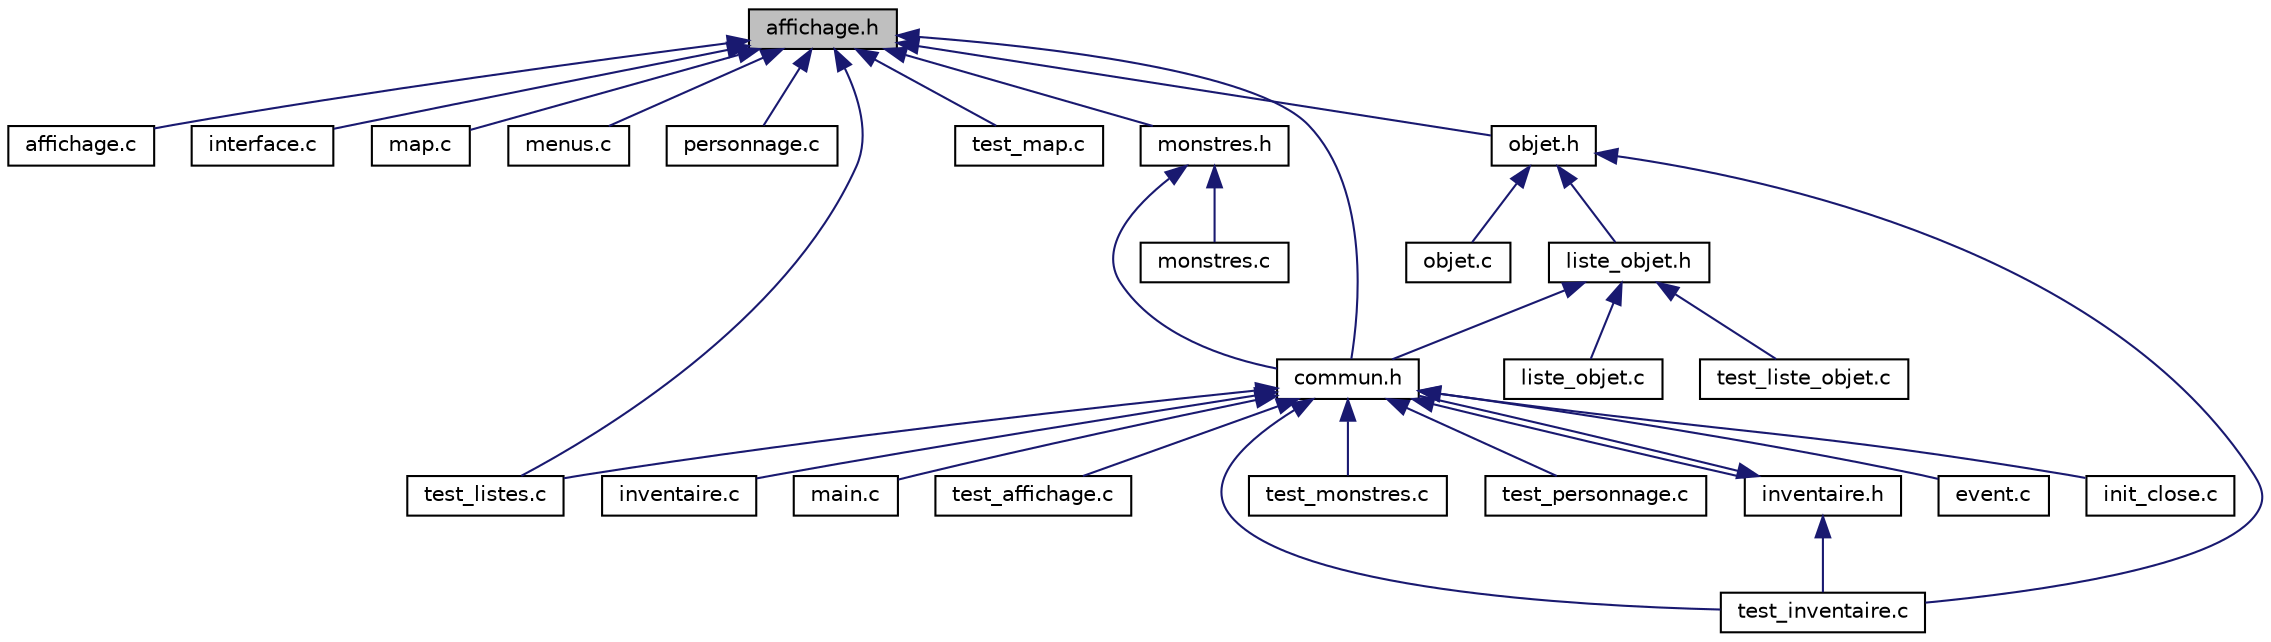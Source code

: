digraph "affichage.h"
{
 // LATEX_PDF_SIZE
  edge [fontname="Helvetica",fontsize="10",labelfontname="Helvetica",labelfontsize="10"];
  node [fontname="Helvetica",fontsize="10",shape=record];
  Node1 [label="affichage.h",height=0.2,width=0.4,color="black", fillcolor="grey75", style="filled", fontcolor="black",tooltip=" "];
  Node1 -> Node2 [dir="back",color="midnightblue",fontsize="10",style="solid"];
  Node2 [label="affichage.c",height=0.2,width=0.4,color="black", fillcolor="white", style="filled",URL="$da/d68/affichage_8c.html",tooltip="Fichier contenant toutes les fonctions relatives à l'affichage."];
  Node1 -> Node3 [dir="back",color="midnightblue",fontsize="10",style="solid"];
  Node3 [label="interface.c",height=0.2,width=0.4,color="black", fillcolor="white", style="filled",URL="$dd/dda/interface_8c.html",tooltip=" "];
  Node1 -> Node4 [dir="back",color="midnightblue",fontsize="10",style="solid"];
  Node4 [label="map.c",height=0.2,width=0.4,color="black", fillcolor="white", style="filled",URL="$d3/d7a/map_8c.html",tooltip=" "];
  Node1 -> Node5 [dir="back",color="midnightblue",fontsize="10",style="solid"];
  Node5 [label="menus.c",height=0.2,width=0.4,color="black", fillcolor="white", style="filled",URL="$de/dea/menus_8c.html",tooltip=" "];
  Node1 -> Node6 [dir="back",color="midnightblue",fontsize="10",style="solid"];
  Node6 [label="personnage.c",height=0.2,width=0.4,color="black", fillcolor="white", style="filled",URL="$dd/dce/personnage_8c.html",tooltip="Fichier contenant toutes les fonctions concernant le personnage."];
  Node1 -> Node7 [dir="back",color="midnightblue",fontsize="10",style="solid"];
  Node7 [label="test_listes.c",height=0.2,width=0.4,color="black", fillcolor="white", style="filled",URL="$d7/d17/test__listes_8c.html",tooltip=" "];
  Node1 -> Node8 [dir="back",color="midnightblue",fontsize="10",style="solid"];
  Node8 [label="test_map.c",height=0.2,width=0.4,color="black", fillcolor="white", style="filled",URL="$d8/dda/test__map_8c.html",tooltip=" "];
  Node1 -> Node9 [dir="back",color="midnightblue",fontsize="10",style="solid"];
  Node9 [label="monstres.h",height=0.2,width=0.4,color="black", fillcolor="white", style="filled",URL="$d0/d1f/monstres_8h.html",tooltip=" "];
  Node9 -> Node10 [dir="back",color="midnightblue",fontsize="10",style="solid"];
  Node10 [label="monstres.c",height=0.2,width=0.4,color="black", fillcolor="white", style="filled",URL="$d9/d79/monstres_8c.html",tooltip=" "];
  Node9 -> Node11 [dir="back",color="midnightblue",fontsize="10",style="solid"];
  Node11 [label="commun.h",height=0.2,width=0.4,color="black", fillcolor="white", style="filled",URL="$d1/d0f/commun_8h.html",tooltip=" "];
  Node11 -> Node12 [dir="back",color="midnightblue",fontsize="10",style="solid"];
  Node12 [label="event.c",height=0.2,width=0.4,color="black", fillcolor="white", style="filled",URL="$d0/deb/event_8c.html",tooltip="Fichier qui appelle différentes fonctions en fonction du déclenchement d'évenements."];
  Node11 -> Node13 [dir="back",color="midnightblue",fontsize="10",style="solid"];
  Node13 [label="init_close.c",height=0.2,width=0.4,color="black", fillcolor="white", style="filled",URL="$d1/d41/init__close_8c.html",tooltip=" "];
  Node11 -> Node14 [dir="back",color="midnightblue",fontsize="10",style="solid"];
  Node14 [label="inventaire.c",height=0.2,width=0.4,color="black", fillcolor="white", style="filled",URL="$d4/d04/inventaire_8c.html",tooltip=" "];
  Node11 -> Node15 [dir="back",color="midnightblue",fontsize="10",style="solid"];
  Node15 [label="main.c",height=0.2,width=0.4,color="black", fillcolor="white", style="filled",URL="$d0/d29/main_8c.html",tooltip=" "];
  Node11 -> Node16 [dir="back",color="midnightblue",fontsize="10",style="solid"];
  Node16 [label="test_affichage.c",height=0.2,width=0.4,color="black", fillcolor="white", style="filled",URL="$d3/dd5/test__affichage_8c.html",tooltip=" "];
  Node11 -> Node17 [dir="back",color="midnightblue",fontsize="10",style="solid"];
  Node17 [label="test_inventaire.c",height=0.2,width=0.4,color="black", fillcolor="white", style="filled",URL="$d9/d66/test__inventaire_8c.html",tooltip=" "];
  Node11 -> Node7 [dir="back",color="midnightblue",fontsize="10",style="solid"];
  Node11 -> Node18 [dir="back",color="midnightblue",fontsize="10",style="solid"];
  Node18 [label="test_monstres.c",height=0.2,width=0.4,color="black", fillcolor="white", style="filled",URL="$d0/db4/test__monstres_8c.html",tooltip=" "];
  Node11 -> Node19 [dir="back",color="midnightblue",fontsize="10",style="solid"];
  Node19 [label="test_personnage.c",height=0.2,width=0.4,color="black", fillcolor="white", style="filled",URL="$d3/d9d/test__personnage_8c.html",tooltip=" "];
  Node11 -> Node20 [dir="back",color="midnightblue",fontsize="10",style="solid"];
  Node20 [label="inventaire.h",height=0.2,width=0.4,color="black", fillcolor="white", style="filled",URL="$d2/d9f/inventaire_8h.html",tooltip=" "];
  Node20 -> Node17 [dir="back",color="midnightblue",fontsize="10",style="solid"];
  Node20 -> Node11 [dir="back",color="midnightblue",fontsize="10",style="solid"];
  Node1 -> Node11 [dir="back",color="midnightblue",fontsize="10",style="solid"];
  Node1 -> Node21 [dir="back",color="midnightblue",fontsize="10",style="solid"];
  Node21 [label="objet.h",height=0.2,width=0.4,color="black", fillcolor="white", style="filled",URL="$d4/d0b/objet_8h.html",tooltip="Fichier contenant toutes les définitions concernant les objets."];
  Node21 -> Node22 [dir="back",color="midnightblue",fontsize="10",style="solid"];
  Node22 [label="objet.c",height=0.2,width=0.4,color="black", fillcolor="white", style="filled",URL="$d2/dd1/objet_8c.html",tooltip="Fichier contenant toutes les fonctions concernant les objets."];
  Node21 -> Node17 [dir="back",color="midnightblue",fontsize="10",style="solid"];
  Node21 -> Node23 [dir="back",color="midnightblue",fontsize="10",style="solid"];
  Node23 [label="liste_objet.h",height=0.2,width=0.4,color="black", fillcolor="white", style="filled",URL="$d7/d64/liste__objet_8h.html",tooltip="Fichier contenant toutes les définitions concernant les listes d'objets."];
  Node23 -> Node24 [dir="back",color="midnightblue",fontsize="10",style="solid"];
  Node24 [label="liste_objet.c",height=0.2,width=0.4,color="black", fillcolor="white", style="filled",URL="$d5/d17/liste__objet_8c.html",tooltip=" "];
  Node23 -> Node25 [dir="back",color="midnightblue",fontsize="10",style="solid"];
  Node25 [label="test_liste_objet.c",height=0.2,width=0.4,color="black", fillcolor="white", style="filled",URL="$dc/de4/test__liste__objet_8c.html",tooltip=" "];
  Node23 -> Node11 [dir="back",color="midnightblue",fontsize="10",style="solid"];
}
